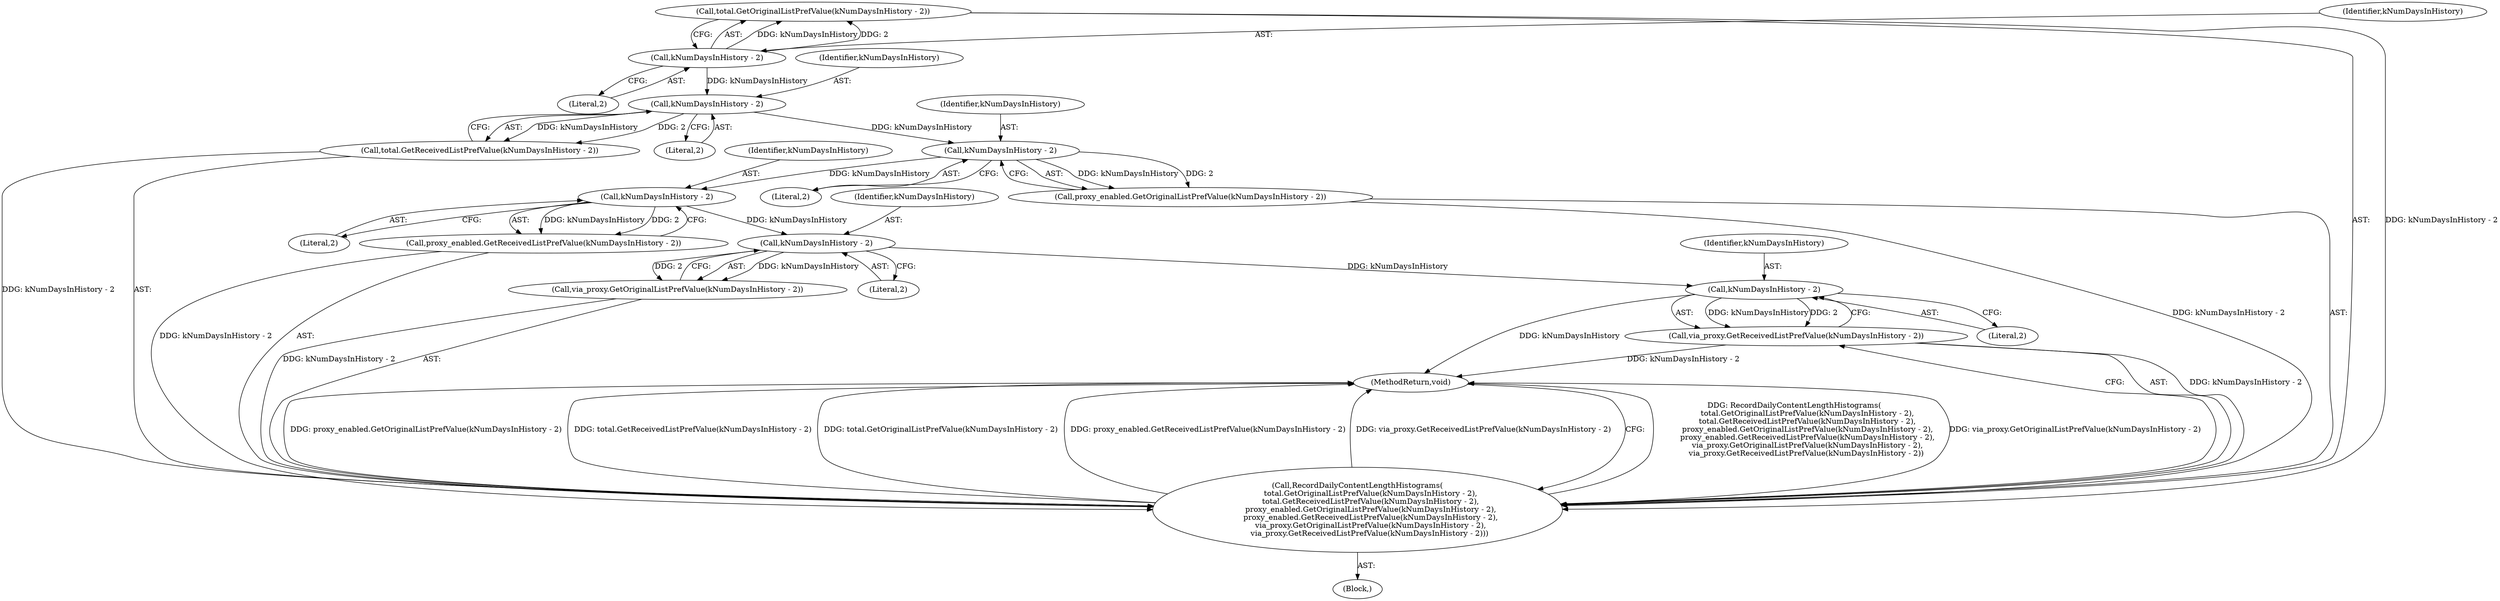 digraph "1_Chrome_828eab2216a765dea92575c290421c115b8ad028_7@del" {
"1000212" [label="(Call,kNumDaysInHistory - 2)"];
"1000208" [label="(Call,kNumDaysInHistory - 2)"];
"1000204" [label="(Call,kNumDaysInHistory - 2)"];
"1000200" [label="(Call,kNumDaysInHistory - 2)"];
"1000196" [label="(Call,kNumDaysInHistory - 2)"];
"1000192" [label="(Call,kNumDaysInHistory - 2)"];
"1000211" [label="(Call,via_proxy.GetReceivedListPrefValue(kNumDaysInHistory - 2))"];
"1000190" [label="(Call,RecordDailyContentLengthHistograms(\n           total.GetOriginalListPrefValue(kNumDaysInHistory - 2),\n           total.GetReceivedListPrefValue(kNumDaysInHistory - 2),\n           proxy_enabled.GetOriginalListPrefValue(kNumDaysInHistory - 2),\n           proxy_enabled.GetReceivedListPrefValue(kNumDaysInHistory - 2),\n           via_proxy.GetOriginalListPrefValue(kNumDaysInHistory - 2),\n          via_proxy.GetReceivedListPrefValue(kNumDaysInHistory - 2)))"];
"1000208" [label="(Call,kNumDaysInHistory - 2)"];
"1000215" [label="(MethodReturn,void)"];
"1000204" [label="(Call,kNumDaysInHistory - 2)"];
"1000193" [label="(Identifier,kNumDaysInHistory)"];
"1000201" [label="(Identifier,kNumDaysInHistory)"];
"1000190" [label="(Call,RecordDailyContentLengthHistograms(\n           total.GetOriginalListPrefValue(kNumDaysInHistory - 2),\n           total.GetReceivedListPrefValue(kNumDaysInHistory - 2),\n           proxy_enabled.GetOriginalListPrefValue(kNumDaysInHistory - 2),\n           proxy_enabled.GetReceivedListPrefValue(kNumDaysInHistory - 2),\n           via_proxy.GetOriginalListPrefValue(kNumDaysInHistory - 2),\n          via_proxy.GetReceivedListPrefValue(kNumDaysInHistory - 2)))"];
"1000213" [label="(Identifier,kNumDaysInHistory)"];
"1000202" [label="(Literal,2)"];
"1000192" [label="(Call,kNumDaysInHistory - 2)"];
"1000205" [label="(Identifier,kNumDaysInHistory)"];
"1000191" [label="(Call,total.GetOriginalListPrefValue(kNumDaysInHistory - 2))"];
"1000189" [label="(Block,)"];
"1000214" [label="(Literal,2)"];
"1000199" [label="(Call,proxy_enabled.GetOriginalListPrefValue(kNumDaysInHistory - 2))"];
"1000196" [label="(Call,kNumDaysInHistory - 2)"];
"1000195" [label="(Call,total.GetReceivedListPrefValue(kNumDaysInHistory - 2))"];
"1000209" [label="(Identifier,kNumDaysInHistory)"];
"1000200" [label="(Call,kNumDaysInHistory - 2)"];
"1000203" [label="(Call,proxy_enabled.GetReceivedListPrefValue(kNumDaysInHistory - 2))"];
"1000212" [label="(Call,kNumDaysInHistory - 2)"];
"1000198" [label="(Literal,2)"];
"1000194" [label="(Literal,2)"];
"1000197" [label="(Identifier,kNumDaysInHistory)"];
"1000206" [label="(Literal,2)"];
"1000210" [label="(Literal,2)"];
"1000211" [label="(Call,via_proxy.GetReceivedListPrefValue(kNumDaysInHistory - 2))"];
"1000207" [label="(Call,via_proxy.GetOriginalListPrefValue(kNumDaysInHistory - 2))"];
"1000212" -> "1000211"  [label="AST: "];
"1000212" -> "1000214"  [label="CFG: "];
"1000213" -> "1000212"  [label="AST: "];
"1000214" -> "1000212"  [label="AST: "];
"1000211" -> "1000212"  [label="CFG: "];
"1000212" -> "1000215"  [label="DDG: kNumDaysInHistory"];
"1000212" -> "1000211"  [label="DDG: kNumDaysInHistory"];
"1000212" -> "1000211"  [label="DDG: 2"];
"1000208" -> "1000212"  [label="DDG: kNumDaysInHistory"];
"1000208" -> "1000207"  [label="AST: "];
"1000208" -> "1000210"  [label="CFG: "];
"1000209" -> "1000208"  [label="AST: "];
"1000210" -> "1000208"  [label="AST: "];
"1000207" -> "1000208"  [label="CFG: "];
"1000208" -> "1000207"  [label="DDG: kNumDaysInHistory"];
"1000208" -> "1000207"  [label="DDG: 2"];
"1000204" -> "1000208"  [label="DDG: kNumDaysInHistory"];
"1000204" -> "1000203"  [label="AST: "];
"1000204" -> "1000206"  [label="CFG: "];
"1000205" -> "1000204"  [label="AST: "];
"1000206" -> "1000204"  [label="AST: "];
"1000203" -> "1000204"  [label="CFG: "];
"1000204" -> "1000203"  [label="DDG: kNumDaysInHistory"];
"1000204" -> "1000203"  [label="DDG: 2"];
"1000200" -> "1000204"  [label="DDG: kNumDaysInHistory"];
"1000200" -> "1000199"  [label="AST: "];
"1000200" -> "1000202"  [label="CFG: "];
"1000201" -> "1000200"  [label="AST: "];
"1000202" -> "1000200"  [label="AST: "];
"1000199" -> "1000200"  [label="CFG: "];
"1000200" -> "1000199"  [label="DDG: kNumDaysInHistory"];
"1000200" -> "1000199"  [label="DDG: 2"];
"1000196" -> "1000200"  [label="DDG: kNumDaysInHistory"];
"1000196" -> "1000195"  [label="AST: "];
"1000196" -> "1000198"  [label="CFG: "];
"1000197" -> "1000196"  [label="AST: "];
"1000198" -> "1000196"  [label="AST: "];
"1000195" -> "1000196"  [label="CFG: "];
"1000196" -> "1000195"  [label="DDG: kNumDaysInHistory"];
"1000196" -> "1000195"  [label="DDG: 2"];
"1000192" -> "1000196"  [label="DDG: kNumDaysInHistory"];
"1000192" -> "1000191"  [label="AST: "];
"1000192" -> "1000194"  [label="CFG: "];
"1000193" -> "1000192"  [label="AST: "];
"1000194" -> "1000192"  [label="AST: "];
"1000191" -> "1000192"  [label="CFG: "];
"1000192" -> "1000191"  [label="DDG: kNumDaysInHistory"];
"1000192" -> "1000191"  [label="DDG: 2"];
"1000211" -> "1000190"  [label="AST: "];
"1000190" -> "1000211"  [label="CFG: "];
"1000211" -> "1000215"  [label="DDG: kNumDaysInHistory - 2"];
"1000211" -> "1000190"  [label="DDG: kNumDaysInHistory - 2"];
"1000190" -> "1000189"  [label="AST: "];
"1000191" -> "1000190"  [label="AST: "];
"1000195" -> "1000190"  [label="AST: "];
"1000199" -> "1000190"  [label="AST: "];
"1000203" -> "1000190"  [label="AST: "];
"1000207" -> "1000190"  [label="AST: "];
"1000215" -> "1000190"  [label="CFG: "];
"1000190" -> "1000215"  [label="DDG: RecordDailyContentLengthHistograms(\n           total.GetOriginalListPrefValue(kNumDaysInHistory - 2),\n           total.GetReceivedListPrefValue(kNumDaysInHistory - 2),\n           proxy_enabled.GetOriginalListPrefValue(kNumDaysInHistory - 2),\n           proxy_enabled.GetReceivedListPrefValue(kNumDaysInHistory - 2),\n           via_proxy.GetOriginalListPrefValue(kNumDaysInHistory - 2),\n          via_proxy.GetReceivedListPrefValue(kNumDaysInHistory - 2))"];
"1000190" -> "1000215"  [label="DDG: via_proxy.GetOriginalListPrefValue(kNumDaysInHistory - 2)"];
"1000190" -> "1000215"  [label="DDG: proxy_enabled.GetOriginalListPrefValue(kNumDaysInHistory - 2)"];
"1000190" -> "1000215"  [label="DDG: total.GetReceivedListPrefValue(kNumDaysInHistory - 2)"];
"1000190" -> "1000215"  [label="DDG: total.GetOriginalListPrefValue(kNumDaysInHistory - 2)"];
"1000190" -> "1000215"  [label="DDG: proxy_enabled.GetReceivedListPrefValue(kNumDaysInHistory - 2)"];
"1000190" -> "1000215"  [label="DDG: via_proxy.GetReceivedListPrefValue(kNumDaysInHistory - 2)"];
"1000191" -> "1000190"  [label="DDG: kNumDaysInHistory - 2"];
"1000195" -> "1000190"  [label="DDG: kNumDaysInHistory - 2"];
"1000199" -> "1000190"  [label="DDG: kNumDaysInHistory - 2"];
"1000203" -> "1000190"  [label="DDG: kNumDaysInHistory - 2"];
"1000207" -> "1000190"  [label="DDG: kNumDaysInHistory - 2"];
}
